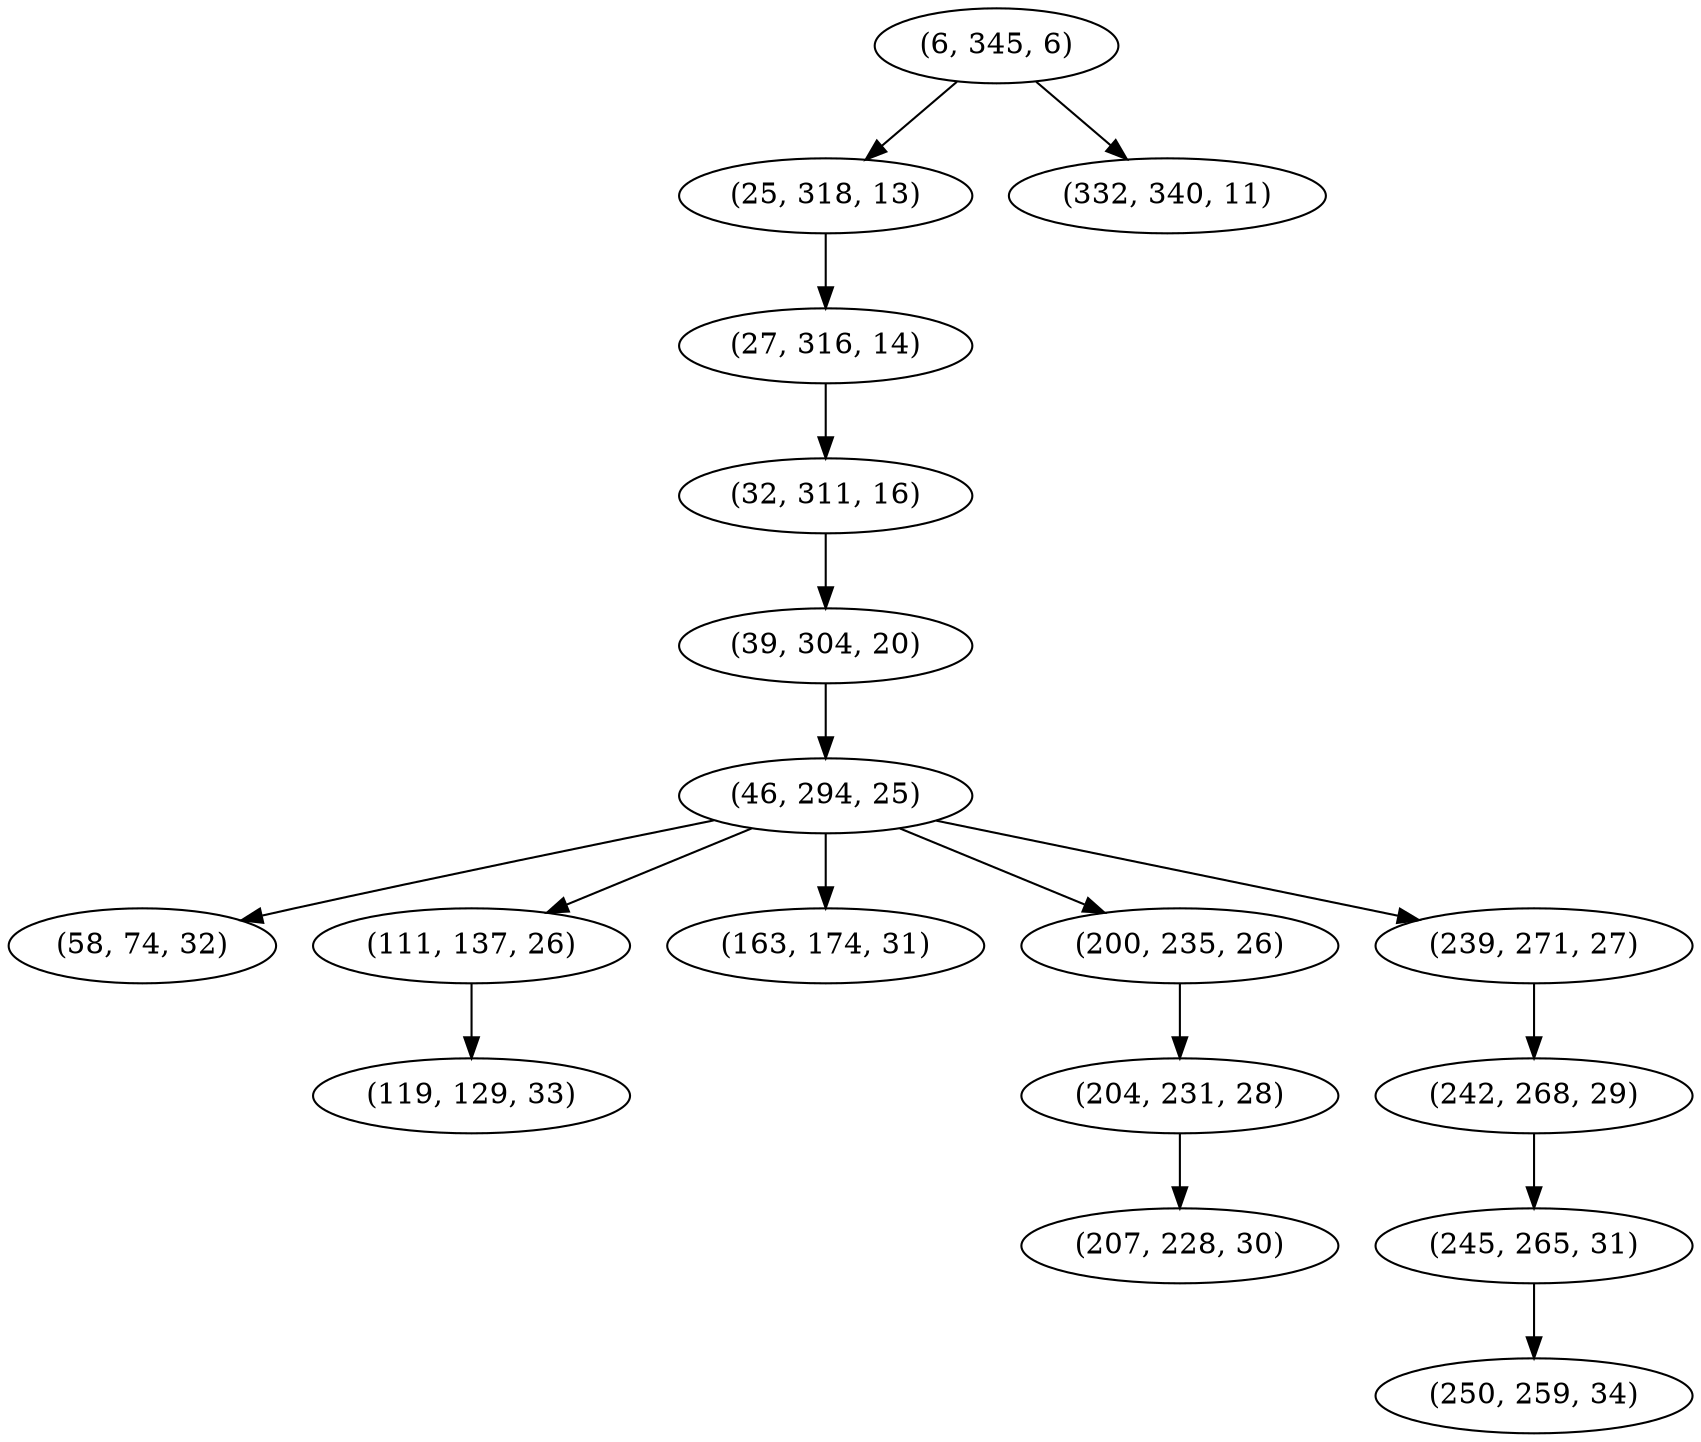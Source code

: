 digraph tree {
    "(6, 345, 6)";
    "(25, 318, 13)";
    "(27, 316, 14)";
    "(32, 311, 16)";
    "(39, 304, 20)";
    "(46, 294, 25)";
    "(58, 74, 32)";
    "(111, 137, 26)";
    "(119, 129, 33)";
    "(163, 174, 31)";
    "(200, 235, 26)";
    "(204, 231, 28)";
    "(207, 228, 30)";
    "(239, 271, 27)";
    "(242, 268, 29)";
    "(245, 265, 31)";
    "(250, 259, 34)";
    "(332, 340, 11)";
    "(6, 345, 6)" -> "(25, 318, 13)";
    "(6, 345, 6)" -> "(332, 340, 11)";
    "(25, 318, 13)" -> "(27, 316, 14)";
    "(27, 316, 14)" -> "(32, 311, 16)";
    "(32, 311, 16)" -> "(39, 304, 20)";
    "(39, 304, 20)" -> "(46, 294, 25)";
    "(46, 294, 25)" -> "(58, 74, 32)";
    "(46, 294, 25)" -> "(111, 137, 26)";
    "(46, 294, 25)" -> "(163, 174, 31)";
    "(46, 294, 25)" -> "(200, 235, 26)";
    "(46, 294, 25)" -> "(239, 271, 27)";
    "(111, 137, 26)" -> "(119, 129, 33)";
    "(200, 235, 26)" -> "(204, 231, 28)";
    "(204, 231, 28)" -> "(207, 228, 30)";
    "(239, 271, 27)" -> "(242, 268, 29)";
    "(242, 268, 29)" -> "(245, 265, 31)";
    "(245, 265, 31)" -> "(250, 259, 34)";
}
